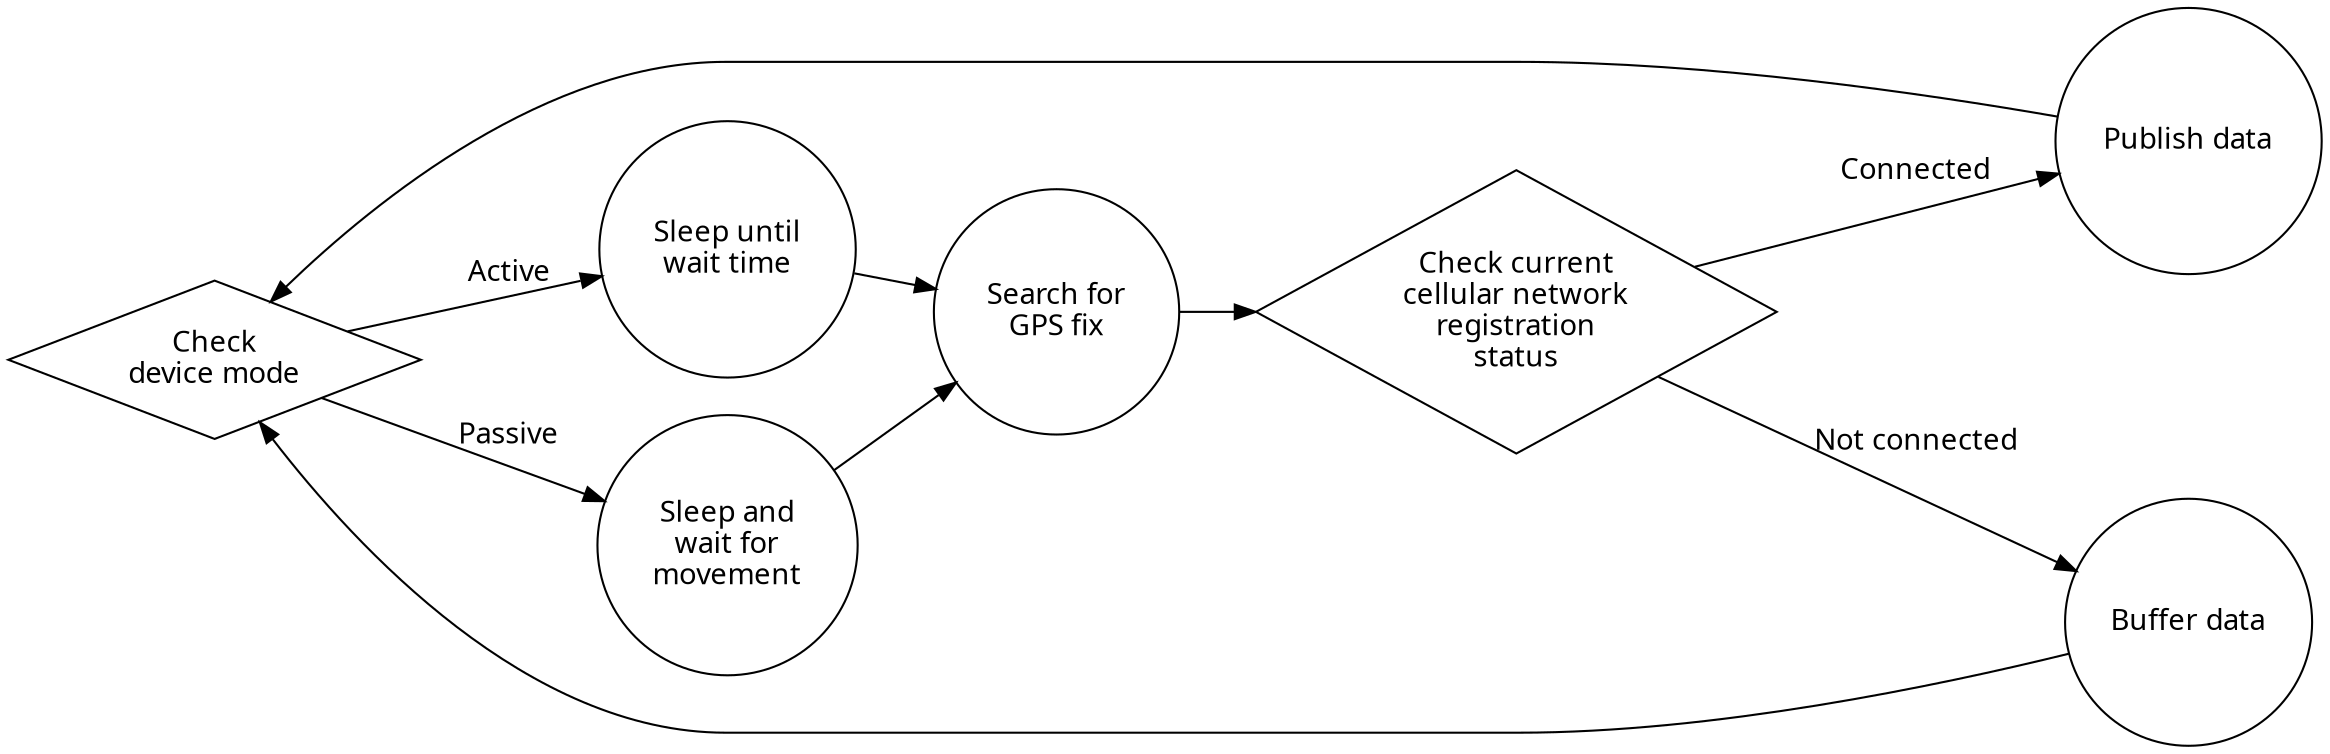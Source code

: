 digraph G {
    rankdir=LR
    node [ shape=none fontname=sans ]
    edge [ fontname=sans ]
    checkDeviceMode [ label="Check\ndevice mode" shape=diamond ]
    waitForMovement  [ label="Sleep and\nwait for\nmovement" shape=circle ]
    searchGPS [ label="Search for\nGPS fix" shape=circle ]
    checkCellular [ label="Check current\ncellular network\nregistration\nstatus" shape=diamond ]
    publish [ label="Publish data" shape=circle ]
    buffer [ label="Buffer data" shape=circle ]
    sleepActive [ label="Sleep until\nwait time" shape=circle ]
    checkDeviceMode -> waitForMovement [ label="Passive" ]
    checkDeviceMode -> sleepActive [ label="Active" ]
    waitForMovement -> searchGPS
    sleepActive -> searchGPS
    searchGPS -> checkCellular
    checkCellular -> publish [ label="Connected" ] 
    checkCellular -> buffer [ label="Not connected" ] 
    publish -> checkDeviceMode
    buffer -> checkDeviceMode
}